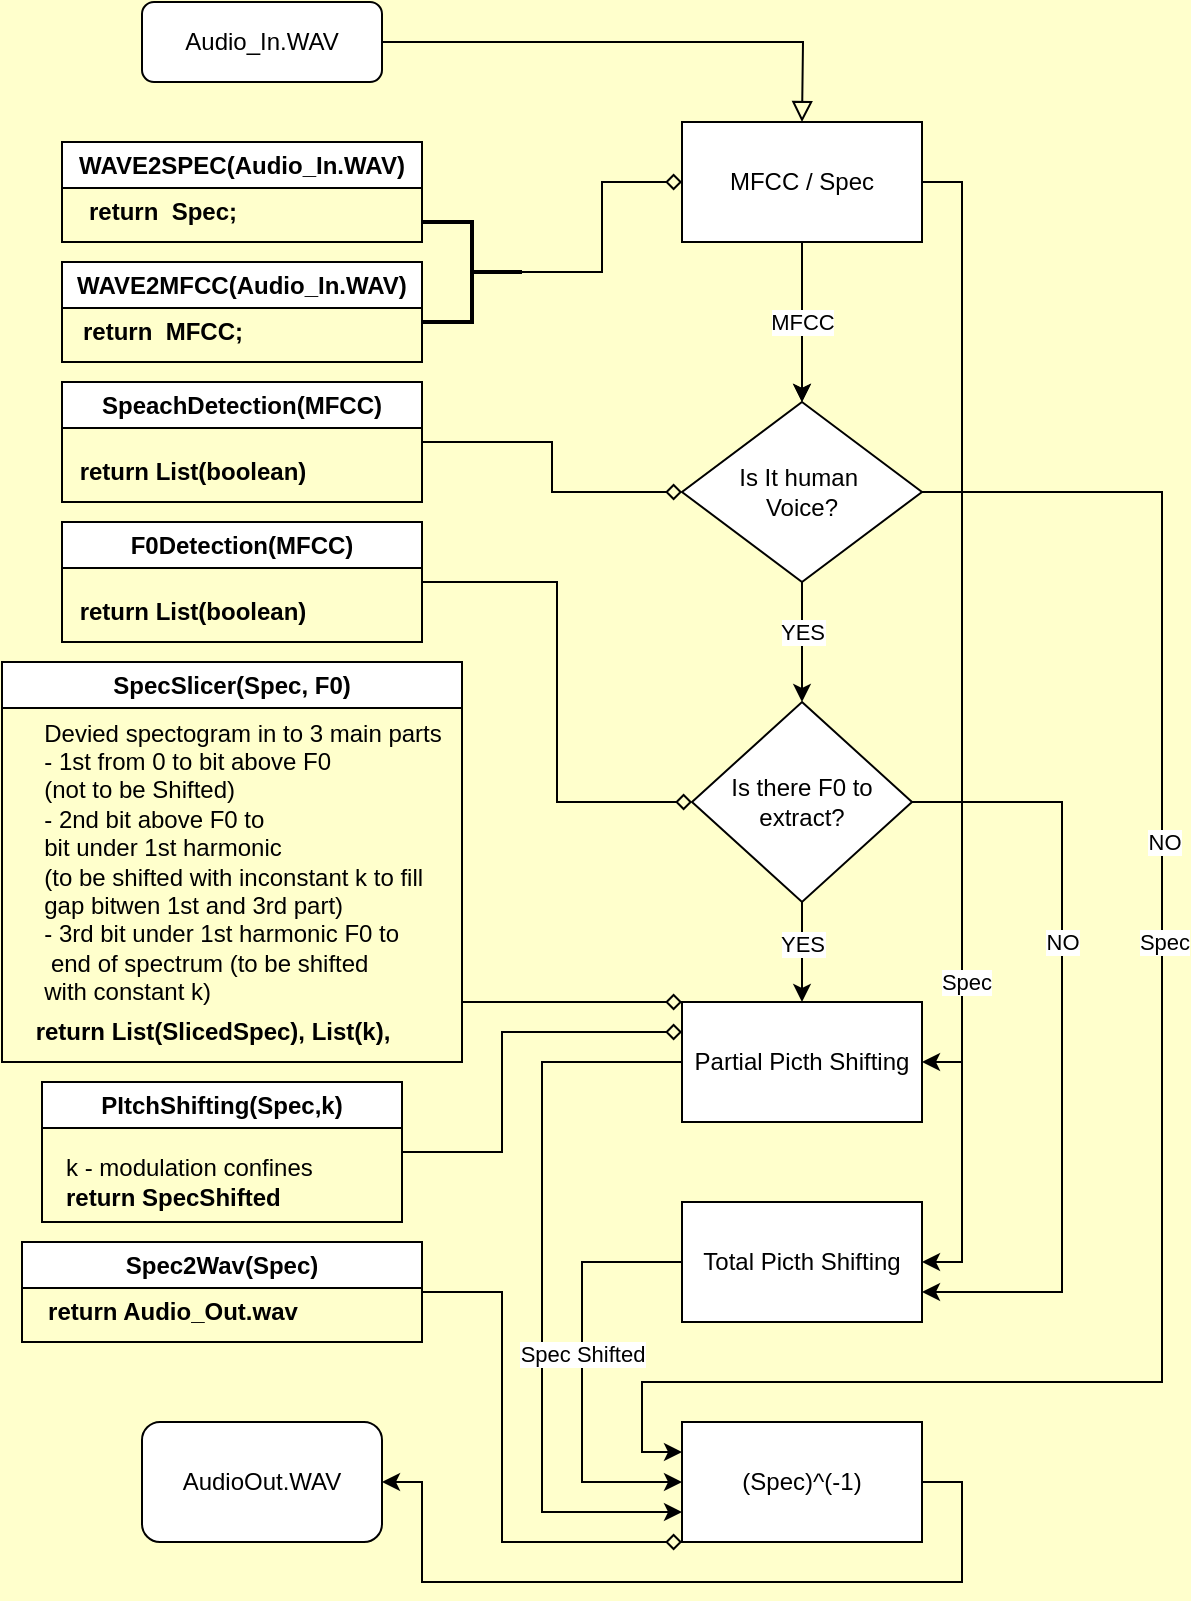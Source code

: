 <mxfile version="22.1.5" type="github">
  <diagram id="C5RBs43oDa-KdzZeNtuy" name="Page-1">
    <mxGraphModel dx="1823" dy="567" grid="1" gridSize="10" guides="1" tooltips="1" connect="1" arrows="1" fold="1" page="1" pageScale="1" pageWidth="827" pageHeight="1169" background="#FFFFCC" math="0" shadow="0">
      <root>
        <mxCell id="WIyWlLk6GJQsqaUBKTNV-0" />
        <mxCell id="WIyWlLk6GJQsqaUBKTNV-1" parent="WIyWlLk6GJQsqaUBKTNV-0" />
        <mxCell id="WIyWlLk6GJQsqaUBKTNV-2" value="" style="rounded=0;html=1;jettySize=auto;orthogonalLoop=1;fontSize=11;endArrow=block;endFill=0;endSize=8;strokeWidth=1;shadow=0;labelBackgroundColor=none;edgeStyle=orthogonalEdgeStyle;" parent="WIyWlLk6GJQsqaUBKTNV-1" source="WIyWlLk6GJQsqaUBKTNV-3" edge="1">
          <mxGeometry relative="1" as="geometry">
            <mxPoint x="220" y="80" as="targetPoint" />
          </mxGeometry>
        </mxCell>
        <mxCell id="WIyWlLk6GJQsqaUBKTNV-3" value="Audio_In.WAV" style="rounded=1;whiteSpace=wrap;html=1;fontSize=12;glass=0;strokeWidth=1;shadow=0;" parent="WIyWlLk6GJQsqaUBKTNV-1" vertex="1">
          <mxGeometry x="-110" y="20" width="120" height="40" as="geometry" />
        </mxCell>
        <mxCell id="8osJTeNLlfQxz4slNSNz-25" style="edgeStyle=orthogonalEdgeStyle;rounded=0;orthogonalLoop=1;jettySize=auto;html=1;exitX=0.5;exitY=1;exitDx=0;exitDy=0;" edge="1" parent="WIyWlLk6GJQsqaUBKTNV-1" source="8osJTeNLlfQxz4slNSNz-0">
          <mxGeometry relative="1" as="geometry">
            <mxPoint x="220" y="220" as="targetPoint" />
          </mxGeometry>
        </mxCell>
        <mxCell id="8osJTeNLlfQxz4slNSNz-36" style="edgeStyle=orthogonalEdgeStyle;rounded=0;orthogonalLoop=1;jettySize=auto;html=1;exitX=1;exitY=0.5;exitDx=0;exitDy=0;entryX=1;entryY=0.5;entryDx=0;entryDy=0;" edge="1" parent="WIyWlLk6GJQsqaUBKTNV-1" source="8osJTeNLlfQxz4slNSNz-0" target="8osJTeNLlfQxz4slNSNz-32">
          <mxGeometry relative="1" as="geometry">
            <mxPoint x="310" y="576.4" as="targetPoint" />
            <Array as="points">
              <mxPoint x="300" y="110" />
              <mxPoint x="300" y="550" />
            </Array>
          </mxGeometry>
        </mxCell>
        <mxCell id="8osJTeNLlfQxz4slNSNz-42" value="Spec&lt;br&gt;" style="edgeLabel;html=1;align=center;verticalAlign=middle;resizable=0;points=[];" vertex="1" connectable="0" parent="8osJTeNLlfQxz4slNSNz-36">
          <mxGeometry x="0.407" y="2" relative="1" as="geometry">
            <mxPoint y="82" as="offset" />
          </mxGeometry>
        </mxCell>
        <mxCell id="8osJTeNLlfQxz4slNSNz-0" value="MFCC / Spec" style="rounded=0;whiteSpace=wrap;html=1;" vertex="1" parent="WIyWlLk6GJQsqaUBKTNV-1">
          <mxGeometry x="160" y="80" width="120" height="60" as="geometry" />
        </mxCell>
        <mxCell id="8osJTeNLlfQxz4slNSNz-1" value="WAVE2SPEC(Audio_In.WAV)" style="swimlane;whiteSpace=wrap;html=1;" vertex="1" parent="WIyWlLk6GJQsqaUBKTNV-1">
          <mxGeometry x="-150" y="90" width="180" height="50" as="geometry" />
        </mxCell>
        <mxCell id="8osJTeNLlfQxz4slNSNz-2" value="&lt;b&gt;return&amp;nbsp; Spec;&lt;/b&gt;" style="text;html=1;align=center;verticalAlign=middle;resizable=0;points=[];autosize=1;strokeColor=none;fillColor=none;" vertex="1" parent="8osJTeNLlfQxz4slNSNz-1">
          <mxGeometry y="20" width="100" height="30" as="geometry" />
        </mxCell>
        <mxCell id="8osJTeNLlfQxz4slNSNz-4" value="WAVE2MFCC(Audio_In.WAV)" style="swimlane;whiteSpace=wrap;html=1;" vertex="1" parent="WIyWlLk6GJQsqaUBKTNV-1">
          <mxGeometry x="-150" y="150" width="180" height="50" as="geometry" />
        </mxCell>
        <mxCell id="8osJTeNLlfQxz4slNSNz-5" value="&lt;b&gt;return&amp;nbsp; MFCC;&lt;/b&gt;" style="text;html=1;align=center;verticalAlign=middle;resizable=0;points=[];autosize=1;strokeColor=none;fillColor=none;" vertex="1" parent="8osJTeNLlfQxz4slNSNz-4">
          <mxGeometry y="20" width="100" height="30" as="geometry" />
        </mxCell>
        <mxCell id="8osJTeNLlfQxz4slNSNz-7" style="edgeStyle=orthogonalEdgeStyle;rounded=0;orthogonalLoop=1;jettySize=auto;html=1;exitX=0;exitY=0.5;exitDx=0;exitDy=0;exitPerimeter=0;entryX=0;entryY=0.5;entryDx=0;entryDy=0;endArrow=diamond;endFill=0;" edge="1" parent="WIyWlLk6GJQsqaUBKTNV-1" source="8osJTeNLlfQxz4slNSNz-6" target="8osJTeNLlfQxz4slNSNz-0">
          <mxGeometry relative="1" as="geometry">
            <mxPoint x="160" y="190" as="targetPoint" />
          </mxGeometry>
        </mxCell>
        <mxCell id="8osJTeNLlfQxz4slNSNz-6" value="" style="strokeWidth=2;html=1;shape=mxgraph.flowchart.annotation_2;align=left;labelPosition=right;pointerEvents=1;rotation=-180;" vertex="1" parent="WIyWlLk6GJQsqaUBKTNV-1">
          <mxGeometry x="30" y="130" width="50" height="50" as="geometry" />
        </mxCell>
        <mxCell id="8osJTeNLlfQxz4slNSNz-19" style="edgeStyle=orthogonalEdgeStyle;rounded=0;orthogonalLoop=1;jettySize=auto;html=1;exitX=0.5;exitY=1;exitDx=0;exitDy=0;entryX=0.5;entryY=0;entryDx=0;entryDy=0;" edge="1" parent="WIyWlLk6GJQsqaUBKTNV-1" source="8osJTeNLlfQxz4slNSNz-8" target="8osJTeNLlfQxz4slNSNz-18">
          <mxGeometry relative="1" as="geometry" />
        </mxCell>
        <mxCell id="8osJTeNLlfQxz4slNSNz-20" value="YES" style="edgeLabel;html=1;align=center;verticalAlign=middle;resizable=0;points=[];" vertex="1" connectable="0" parent="8osJTeNLlfQxz4slNSNz-19">
          <mxGeometry x="-0.167" y="3" relative="1" as="geometry">
            <mxPoint x="-3" as="offset" />
          </mxGeometry>
        </mxCell>
        <mxCell id="8osJTeNLlfQxz4slNSNz-48" style="edgeStyle=orthogonalEdgeStyle;rounded=0;orthogonalLoop=1;jettySize=auto;html=1;exitX=1;exitY=0.5;exitDx=0;exitDy=0;entryX=0;entryY=0.25;entryDx=0;entryDy=0;" edge="1" parent="WIyWlLk6GJQsqaUBKTNV-1" source="8osJTeNLlfQxz4slNSNz-8" target="8osJTeNLlfQxz4slNSNz-35">
          <mxGeometry relative="1" as="geometry">
            <mxPoint x="150" y="760" as="targetPoint" />
            <Array as="points">
              <mxPoint x="400" y="265" />
              <mxPoint x="400" y="710" />
              <mxPoint x="140" y="710" />
              <mxPoint x="140" y="745" />
            </Array>
          </mxGeometry>
        </mxCell>
        <mxCell id="8osJTeNLlfQxz4slNSNz-50" value="NO" style="edgeLabel;html=1;align=center;verticalAlign=middle;resizable=0;points=[];" vertex="1" connectable="0" parent="8osJTeNLlfQxz4slNSNz-48">
          <mxGeometry x="-0.33" y="1" relative="1" as="geometry">
            <mxPoint as="offset" />
          </mxGeometry>
        </mxCell>
        <mxCell id="8osJTeNLlfQxz4slNSNz-51" value="Spec&lt;br&gt;" style="edgeLabel;html=1;align=center;verticalAlign=middle;resizable=0;points=[];" vertex="1" connectable="0" parent="8osJTeNLlfQxz4slNSNz-48">
          <mxGeometry x="0.84" y="-2" relative="1" as="geometry">
            <mxPoint x="245" y="-218" as="offset" />
          </mxGeometry>
        </mxCell>
        <mxCell id="8osJTeNLlfQxz4slNSNz-8" value="Is It human&amp;nbsp;&lt;br&gt;Voice?" style="rhombus;whiteSpace=wrap;html=1;" vertex="1" parent="WIyWlLk6GJQsqaUBKTNV-1">
          <mxGeometry x="160" y="220" width="120" height="90" as="geometry" />
        </mxCell>
        <mxCell id="8osJTeNLlfQxz4slNSNz-11" value="" style="endArrow=classic;html=1;rounded=0;exitX=0.5;exitY=1;exitDx=0;exitDy=0;entryX=0.5;entryY=0;entryDx=0;entryDy=0;" edge="1" parent="WIyWlLk6GJQsqaUBKTNV-1" source="8osJTeNLlfQxz4slNSNz-0" target="8osJTeNLlfQxz4slNSNz-8">
          <mxGeometry relative="1" as="geometry">
            <mxPoint x="210" y="330" as="sourcePoint" />
            <mxPoint x="310" y="330" as="targetPoint" />
            <Array as="points">
              <mxPoint x="220" y="190" />
            </Array>
          </mxGeometry>
        </mxCell>
        <mxCell id="8osJTeNLlfQxz4slNSNz-12" value="MFCC" style="edgeLabel;resizable=0;html=1;align=center;verticalAlign=middle;" connectable="0" vertex="1" parent="8osJTeNLlfQxz4slNSNz-11">
          <mxGeometry relative="1" as="geometry" />
        </mxCell>
        <mxCell id="8osJTeNLlfQxz4slNSNz-21" style="edgeStyle=orthogonalEdgeStyle;rounded=0;orthogonalLoop=1;jettySize=auto;html=1;exitX=1;exitY=0.5;exitDx=0;exitDy=0;entryX=0;entryY=0.5;entryDx=0;entryDy=0;endArrow=diamond;endFill=0;" edge="1" parent="WIyWlLk6GJQsqaUBKTNV-1" source="8osJTeNLlfQxz4slNSNz-13" target="8osJTeNLlfQxz4slNSNz-8">
          <mxGeometry relative="1" as="geometry" />
        </mxCell>
        <mxCell id="8osJTeNLlfQxz4slNSNz-13" value="SpeachDetection(MFCC)" style="swimlane;whiteSpace=wrap;html=1;" vertex="1" parent="WIyWlLk6GJQsqaUBKTNV-1">
          <mxGeometry x="-150" y="210" width="180" height="60" as="geometry" />
        </mxCell>
        <mxCell id="8osJTeNLlfQxz4slNSNz-14" value="&lt;b&gt;return List(boolean)&lt;/b&gt;" style="text;html=1;align=center;verticalAlign=middle;resizable=0;points=[];autosize=1;strokeColor=none;fillColor=none;" vertex="1" parent="8osJTeNLlfQxz4slNSNz-13">
          <mxGeometry x="-5" y="30" width="140" height="30" as="geometry" />
        </mxCell>
        <mxCell id="8osJTeNLlfQxz4slNSNz-33" style="edgeStyle=orthogonalEdgeStyle;rounded=0;orthogonalLoop=1;jettySize=auto;html=1;exitX=0.5;exitY=1;exitDx=0;exitDy=0;entryX=0.5;entryY=0;entryDx=0;entryDy=0;" edge="1" parent="WIyWlLk6GJQsqaUBKTNV-1" source="8osJTeNLlfQxz4slNSNz-18" target="8osJTeNLlfQxz4slNSNz-32">
          <mxGeometry relative="1" as="geometry" />
        </mxCell>
        <mxCell id="8osJTeNLlfQxz4slNSNz-34" value="YES&lt;br&gt;" style="edgeLabel;html=1;align=center;verticalAlign=middle;resizable=0;points=[];" vertex="1" connectable="0" parent="8osJTeNLlfQxz4slNSNz-33">
          <mxGeometry x="-0.587" y="-3" relative="1" as="geometry">
            <mxPoint x="3" y="10" as="offset" />
          </mxGeometry>
        </mxCell>
        <mxCell id="8osJTeNLlfQxz4slNSNz-46" style="edgeStyle=orthogonalEdgeStyle;rounded=0;orthogonalLoop=1;jettySize=auto;html=1;exitX=1;exitY=0.5;exitDx=0;exitDy=0;entryX=1;entryY=0.75;entryDx=0;entryDy=0;" edge="1" parent="WIyWlLk6GJQsqaUBKTNV-1" source="8osJTeNLlfQxz4slNSNz-18" target="8osJTeNLlfQxz4slNSNz-43">
          <mxGeometry relative="1" as="geometry">
            <mxPoint x="370" y="670" as="targetPoint" />
            <Array as="points">
              <mxPoint x="350" y="420" />
              <mxPoint x="350" y="665" />
            </Array>
          </mxGeometry>
        </mxCell>
        <mxCell id="8osJTeNLlfQxz4slNSNz-47" value="NO" style="edgeLabel;html=1;align=center;verticalAlign=middle;resizable=0;points=[];" vertex="1" connectable="0" parent="8osJTeNLlfQxz4slNSNz-46">
          <mxGeometry x="-0.248" y="-1" relative="1" as="geometry">
            <mxPoint x="1" y="-2" as="offset" />
          </mxGeometry>
        </mxCell>
        <mxCell id="8osJTeNLlfQxz4slNSNz-18" value="Is there F0 to extract?" style="rhombus;whiteSpace=wrap;html=1;" vertex="1" parent="WIyWlLk6GJQsqaUBKTNV-1">
          <mxGeometry x="165" y="370" width="110" height="100" as="geometry" />
        </mxCell>
        <mxCell id="8osJTeNLlfQxz4slNSNz-24" style="edgeStyle=orthogonalEdgeStyle;rounded=0;orthogonalLoop=1;jettySize=auto;html=1;exitX=1;exitY=0.5;exitDx=0;exitDy=0;endArrow=diamond;endFill=0;entryX=0;entryY=0.5;entryDx=0;entryDy=0;" edge="1" parent="WIyWlLk6GJQsqaUBKTNV-1" source="8osJTeNLlfQxz4slNSNz-22" target="8osJTeNLlfQxz4slNSNz-18">
          <mxGeometry relative="1" as="geometry">
            <mxPoint x="160" y="420" as="targetPoint" />
          </mxGeometry>
        </mxCell>
        <mxCell id="8osJTeNLlfQxz4slNSNz-22" value="F0Detection(MFCC)" style="swimlane;whiteSpace=wrap;html=1;" vertex="1" parent="WIyWlLk6GJQsqaUBKTNV-1">
          <mxGeometry x="-150" y="280" width="180" height="60" as="geometry" />
        </mxCell>
        <mxCell id="8osJTeNLlfQxz4slNSNz-23" value="&lt;b&gt;return List(boolean)&lt;/b&gt;" style="text;html=1;align=center;verticalAlign=middle;resizable=0;points=[];autosize=1;strokeColor=none;fillColor=none;" vertex="1" parent="8osJTeNLlfQxz4slNSNz-22">
          <mxGeometry x="-5" y="30" width="140" height="30" as="geometry" />
        </mxCell>
        <mxCell id="8osJTeNLlfQxz4slNSNz-53" style="edgeStyle=orthogonalEdgeStyle;rounded=0;orthogonalLoop=1;jettySize=auto;html=1;exitX=0;exitY=0.5;exitDx=0;exitDy=0;entryX=0;entryY=0.75;entryDx=0;entryDy=0;" edge="1" parent="WIyWlLk6GJQsqaUBKTNV-1" source="8osJTeNLlfQxz4slNSNz-32" target="8osJTeNLlfQxz4slNSNz-35">
          <mxGeometry relative="1" as="geometry">
            <mxPoint x="100" y="790" as="targetPoint" />
            <Array as="points">
              <mxPoint x="90" y="550" />
              <mxPoint x="90" y="775" />
            </Array>
          </mxGeometry>
        </mxCell>
        <mxCell id="8osJTeNLlfQxz4slNSNz-32" value="Partial Picth Shifting" style="rounded=0;whiteSpace=wrap;html=1;" vertex="1" parent="WIyWlLk6GJQsqaUBKTNV-1">
          <mxGeometry x="160" y="520" width="120" height="60" as="geometry" />
        </mxCell>
        <mxCell id="8osJTeNLlfQxz4slNSNz-55" style="edgeStyle=orthogonalEdgeStyle;rounded=0;orthogonalLoop=1;jettySize=auto;html=1;exitX=1;exitY=0.5;exitDx=0;exitDy=0;entryX=1;entryY=0.5;entryDx=0;entryDy=0;" edge="1" parent="WIyWlLk6GJQsqaUBKTNV-1" source="8osJTeNLlfQxz4slNSNz-35" target="8osJTeNLlfQxz4slNSNz-56">
          <mxGeometry relative="1" as="geometry">
            <mxPoint x="10" y="830" as="targetPoint" />
            <Array as="points">
              <mxPoint x="300" y="760" />
              <mxPoint x="300" y="810" />
              <mxPoint x="30" y="810" />
              <mxPoint x="30" y="760" />
            </Array>
          </mxGeometry>
        </mxCell>
        <mxCell id="8osJTeNLlfQxz4slNSNz-35" value="(Spec)^(-1)" style="rounded=0;whiteSpace=wrap;html=1;" vertex="1" parent="WIyWlLk6GJQsqaUBKTNV-1">
          <mxGeometry x="160" y="730" width="120" height="60" as="geometry" />
        </mxCell>
        <mxCell id="8osJTeNLlfQxz4slNSNz-63" style="edgeStyle=orthogonalEdgeStyle;rounded=0;orthogonalLoop=1;jettySize=auto;html=1;exitX=1;exitY=0.5;exitDx=0;exitDy=0;entryX=0;entryY=0.25;entryDx=0;entryDy=0;endArrow=diamond;endFill=0;" edge="1" parent="WIyWlLk6GJQsqaUBKTNV-1" source="8osJTeNLlfQxz4slNSNz-39" target="8osJTeNLlfQxz4slNSNz-32">
          <mxGeometry relative="1" as="geometry">
            <Array as="points">
              <mxPoint x="70" y="595" />
              <mxPoint x="70" y="535" />
            </Array>
          </mxGeometry>
        </mxCell>
        <mxCell id="8osJTeNLlfQxz4slNSNz-39" value="PItchShifting(Spec,k)" style="swimlane;whiteSpace=wrap;html=1;" vertex="1" parent="WIyWlLk6GJQsqaUBKTNV-1">
          <mxGeometry x="-160" y="560" width="180" height="70" as="geometry">
            <mxRectangle x="-160" y="560" width="160" height="30" as="alternateBounds" />
          </mxGeometry>
        </mxCell>
        <mxCell id="8osJTeNLlfQxz4slNSNz-40" value="k - modulation&amp;nbsp;confines&lt;br&gt;&lt;b&gt;return SpecShifted&lt;/b&gt;" style="text;html=1;align=left;verticalAlign=middle;resizable=0;points=[];autosize=1;strokeColor=none;fillColor=none;" vertex="1" parent="8osJTeNLlfQxz4slNSNz-39">
          <mxGeometry x="10" y="30" width="150" height="40" as="geometry" />
        </mxCell>
        <mxCell id="8osJTeNLlfQxz4slNSNz-41" value="SpecSlicer(Spec, F0)" style="swimlane;whiteSpace=wrap;html=1;" vertex="1" parent="WIyWlLk6GJQsqaUBKTNV-1">
          <mxGeometry x="-180" y="350" width="230" height="200" as="geometry">
            <mxRectangle x="-180" y="350" width="160" height="30" as="alternateBounds" />
          </mxGeometry>
        </mxCell>
        <mxCell id="8osJTeNLlfQxz4slNSNz-57" value="&lt;b&gt;return List(SlicedSpec), List(k),&lt;/b&gt;" style="text;html=1;align=center;verticalAlign=middle;resizable=0;points=[];autosize=1;strokeColor=none;fillColor=none;" vertex="1" parent="8osJTeNLlfQxz4slNSNz-41">
          <mxGeometry x="5" y="170" width="200" height="30" as="geometry" />
        </mxCell>
        <mxCell id="8osJTeNLlfQxz4slNSNz-58" value="&lt;div style=&quot;text-align: left;&quot;&gt;&lt;span style=&quot;background-color: initial;&quot;&gt;Devied spectogram in to 3 main parts&lt;/span&gt;&lt;/div&gt;&lt;div style=&quot;text-align: left;&quot;&gt;&lt;span style=&quot;background-color: initial;&quot;&gt;- 1st from 0 to bit above F0&lt;/span&gt;&lt;/div&gt;&lt;div style=&quot;text-align: left;&quot;&gt;&lt;span style=&quot;background-color: initial;&quot;&gt;(not to be Shifted)&lt;/span&gt;&lt;/div&gt;&lt;div style=&quot;text-align: left;&quot;&gt;&lt;span style=&quot;background-color: initial;&quot;&gt;- 2nd bit above F0 to&amp;nbsp;&lt;/span&gt;&lt;/div&gt;&lt;div style=&quot;text-align: left;&quot;&gt;&lt;span style=&quot;background-color: initial;&quot;&gt;bit under 1st harmonic&lt;/span&gt;&lt;/div&gt;&lt;div style=&quot;text-align: left;&quot;&gt;&lt;span style=&quot;background-color: initial;&quot;&gt;(to be shifted with inconstant k to fill&amp;nbsp;&lt;/span&gt;&lt;/div&gt;&lt;div style=&quot;text-align: left;&quot;&gt;&lt;span style=&quot;background-color: initial;&quot;&gt;gap bitwen 1st and 3rd part)&lt;/span&gt;&lt;/div&gt;&lt;div style=&quot;text-align: left;&quot;&gt;&lt;span style=&quot;background-color: initial;&quot;&gt;- 3rd bit under 1st harmonic F0 to&lt;/span&gt;&lt;/div&gt;&lt;div style=&quot;text-align: left;&quot;&gt;&lt;span style=&quot;background-color: initial;&quot;&gt;&amp;nbsp;end of spectrum (to be shifted&amp;nbsp;&lt;/span&gt;&lt;/div&gt;&lt;div style=&quot;text-align: left;&quot;&gt;&lt;span style=&quot;background-color: initial;&quot;&gt;with constant k)&lt;/span&gt;&lt;/div&gt;" style="text;html=1;align=center;verticalAlign=middle;resizable=0;points=[];autosize=1;strokeColor=none;fillColor=none;" vertex="1" parent="8osJTeNLlfQxz4slNSNz-41">
          <mxGeometry x="10" y="20" width="220" height="160" as="geometry" />
        </mxCell>
        <mxCell id="8osJTeNLlfQxz4slNSNz-45" style="edgeStyle=orthogonalEdgeStyle;rounded=0;orthogonalLoop=1;jettySize=auto;html=1;entryX=1;entryY=0.5;entryDx=0;entryDy=0;" edge="1" parent="WIyWlLk6GJQsqaUBKTNV-1" target="8osJTeNLlfQxz4slNSNz-43">
          <mxGeometry relative="1" as="geometry">
            <mxPoint x="320" y="660" as="targetPoint" />
            <mxPoint x="300" y="550" as="sourcePoint" />
            <Array as="points">
              <mxPoint x="300" y="650" />
            </Array>
          </mxGeometry>
        </mxCell>
        <mxCell id="8osJTeNLlfQxz4slNSNz-52" style="edgeStyle=orthogonalEdgeStyle;rounded=0;orthogonalLoop=1;jettySize=auto;html=1;exitX=0;exitY=0.5;exitDx=0;exitDy=0;entryX=0;entryY=0.5;entryDx=0;entryDy=0;" edge="1" parent="WIyWlLk6GJQsqaUBKTNV-1" source="8osJTeNLlfQxz4slNSNz-43" target="8osJTeNLlfQxz4slNSNz-35">
          <mxGeometry relative="1" as="geometry">
            <mxPoint x="120" y="760" as="targetPoint" />
            <Array as="points">
              <mxPoint x="110" y="650" />
              <mxPoint x="110" y="760" />
            </Array>
          </mxGeometry>
        </mxCell>
        <mxCell id="8osJTeNLlfQxz4slNSNz-54" value="Spec Shifted" style="edgeLabel;html=1;align=center;verticalAlign=middle;resizable=0;points=[];" vertex="1" connectable="0" parent="8osJTeNLlfQxz4slNSNz-52">
          <mxGeometry x="-0.088" y="1" relative="1" as="geometry">
            <mxPoint x="-1" as="offset" />
          </mxGeometry>
        </mxCell>
        <mxCell id="8osJTeNLlfQxz4slNSNz-43" value="Total Picth Shifting" style="rounded=0;whiteSpace=wrap;html=1;" vertex="1" parent="WIyWlLk6GJQsqaUBKTNV-1">
          <mxGeometry x="160" y="620" width="120" height="60" as="geometry" />
        </mxCell>
        <mxCell id="8osJTeNLlfQxz4slNSNz-56" value="AudioOut.WAV" style="rounded=1;whiteSpace=wrap;html=1;" vertex="1" parent="WIyWlLk6GJQsqaUBKTNV-1">
          <mxGeometry x="-110" y="730" width="120" height="60" as="geometry" />
        </mxCell>
        <mxCell id="8osJTeNLlfQxz4slNSNz-64" style="edgeStyle=orthogonalEdgeStyle;rounded=0;orthogonalLoop=1;jettySize=auto;html=1;exitX=1;exitY=0.5;exitDx=0;exitDy=0;entryX=0;entryY=1;entryDx=0;entryDy=0;endArrow=diamond;endFill=0;" edge="1" parent="WIyWlLk6GJQsqaUBKTNV-1" source="8osJTeNLlfQxz4slNSNz-60" target="8osJTeNLlfQxz4slNSNz-35">
          <mxGeometry relative="1" as="geometry">
            <Array as="points">
              <mxPoint x="70" y="665" />
              <mxPoint x="70" y="790" />
            </Array>
          </mxGeometry>
        </mxCell>
        <mxCell id="8osJTeNLlfQxz4slNSNz-60" value="Spec2Wav(Spec)" style="swimlane;whiteSpace=wrap;html=1;" vertex="1" parent="WIyWlLk6GJQsqaUBKTNV-1">
          <mxGeometry x="-170" y="640" width="200" height="50" as="geometry" />
        </mxCell>
        <mxCell id="8osJTeNLlfQxz4slNSNz-61" value="&lt;b&gt;return Audio_Out.wav&lt;/b&gt;" style="text;html=1;align=center;verticalAlign=middle;resizable=0;points=[];autosize=1;strokeColor=none;fillColor=none;" vertex="1" parent="8osJTeNLlfQxz4slNSNz-60">
          <mxGeometry y="20" width="150" height="30" as="geometry" />
        </mxCell>
        <mxCell id="8osJTeNLlfQxz4slNSNz-62" style="edgeStyle=orthogonalEdgeStyle;rounded=0;orthogonalLoop=1;jettySize=auto;html=1;entryX=0;entryY=0;entryDx=0;entryDy=0;endArrow=diamond;endFill=0;" edge="1" parent="WIyWlLk6GJQsqaUBKTNV-1" source="8osJTeNLlfQxz4slNSNz-58" target="8osJTeNLlfQxz4slNSNz-32">
          <mxGeometry relative="1" as="geometry">
            <Array as="points">
              <mxPoint x="110" y="520" />
              <mxPoint x="110" y="520" />
            </Array>
          </mxGeometry>
        </mxCell>
      </root>
    </mxGraphModel>
  </diagram>
</mxfile>
